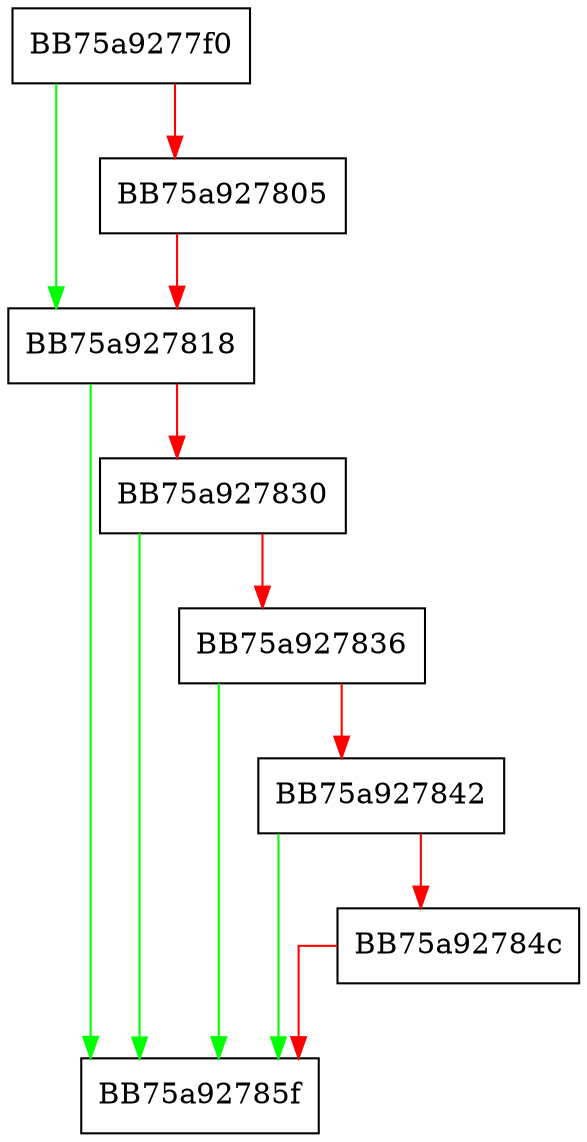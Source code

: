 digraph deinit {
  node [shape="box"];
  graph [splines=ortho];
  BB75a9277f0 -> BB75a927818 [color="green"];
  BB75a9277f0 -> BB75a927805 [color="red"];
  BB75a927805 -> BB75a927818 [color="red"];
  BB75a927818 -> BB75a92785f [color="green"];
  BB75a927818 -> BB75a927830 [color="red"];
  BB75a927830 -> BB75a92785f [color="green"];
  BB75a927830 -> BB75a927836 [color="red"];
  BB75a927836 -> BB75a92785f [color="green"];
  BB75a927836 -> BB75a927842 [color="red"];
  BB75a927842 -> BB75a92785f [color="green"];
  BB75a927842 -> BB75a92784c [color="red"];
  BB75a92784c -> BB75a92785f [color="red"];
}